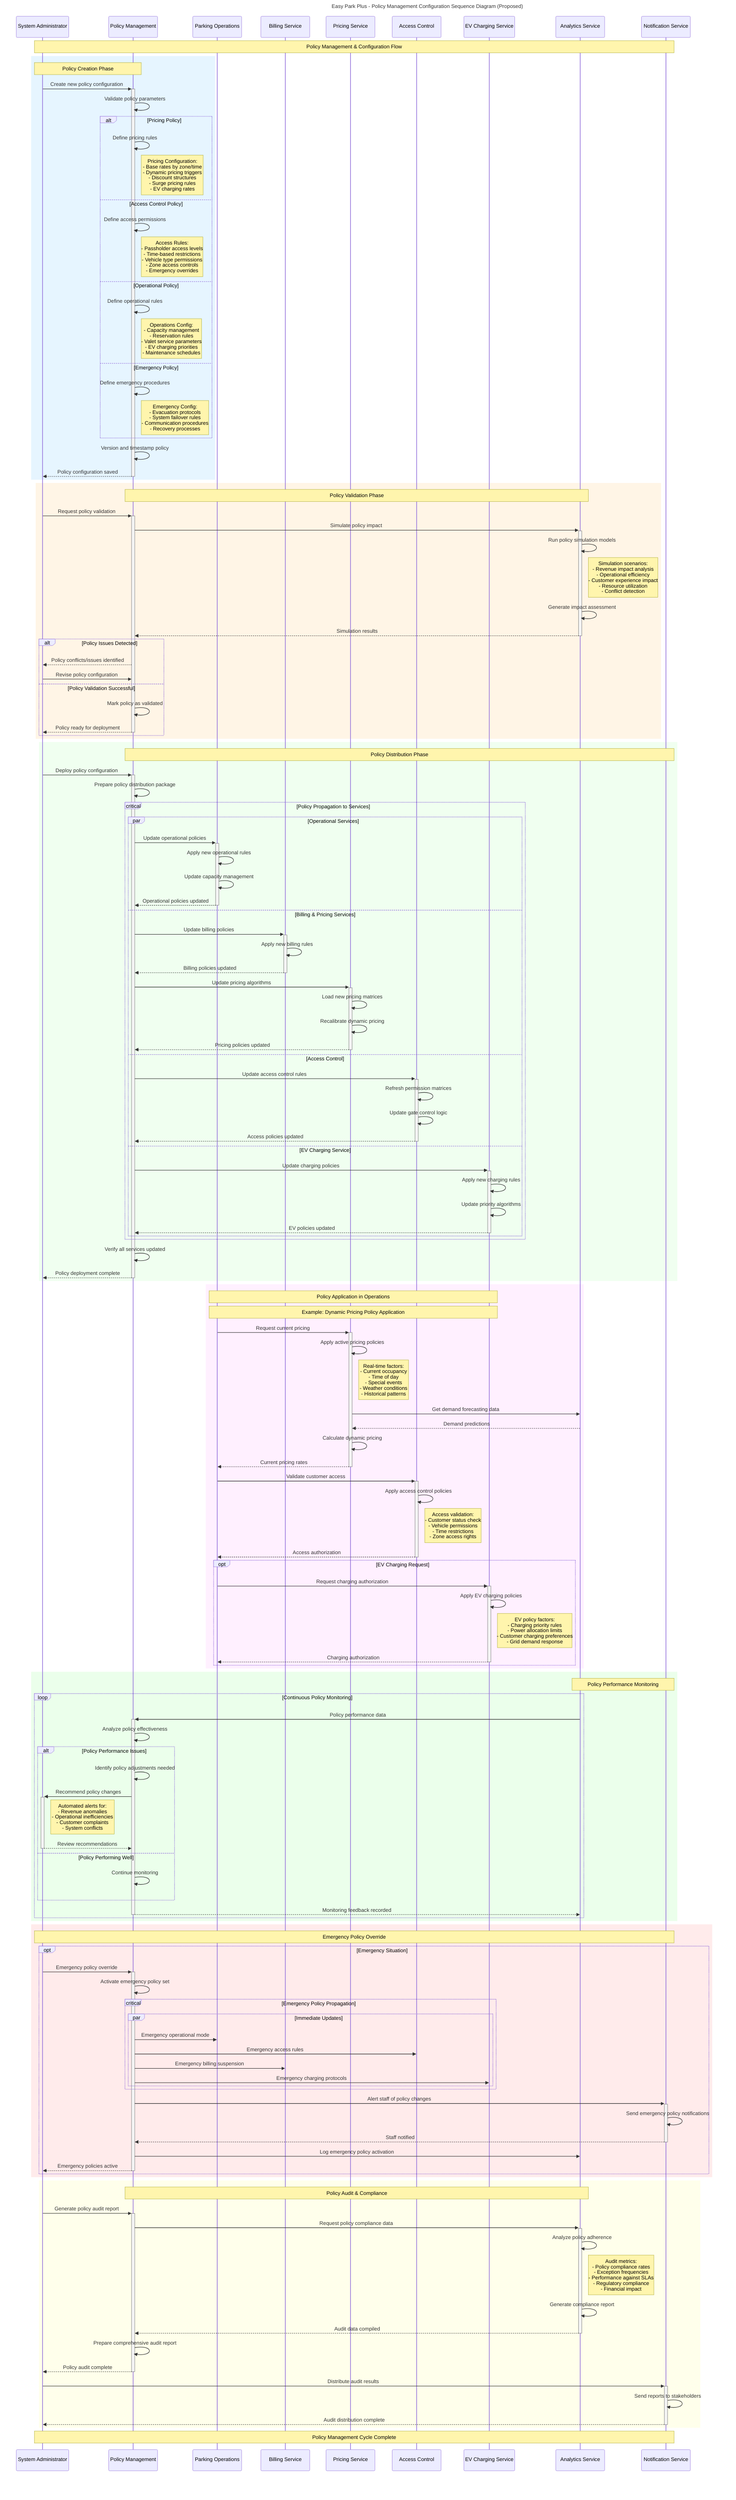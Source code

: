 ---
title: Easy Park Plus - Policy Management Configuration Sequence Diagram (Proposed)
---

sequenceDiagram
    participant Admin as System Administrator
    participant PolicyMgmt as Policy Management
    participant ParkingOps as Parking Operations
    participant Billing as Billing Service
    participant Pricing as Pricing Service
    participant Access as Access Control
    participant EV as EV Charging Service
    participant Analytics as Analytics Service
    participant Notification as Notification Service
    
    Note over Admin, Notification: Policy Management & Configuration Flow

    %% Policy Creation & Definition
    rect rgb(230, 245, 255)
    Note over Admin, PolicyMgmt: Policy Creation Phase
    Admin->>+PolicyMgmt: Create new policy configuration
    PolicyMgmt->>PolicyMgmt: Validate policy parameters
    
    alt Pricing Policy
        PolicyMgmt->>PolicyMgmt: Define pricing rules
        Note right of PolicyMgmt: Pricing Configuration:<br/>- Base rates by zone/time<br/>- Dynamic pricing triggers<br/>- Discount structures<br/>- Surge pricing rules<br/>- EV charging rates
        
    else Access Control Policy
        PolicyMgmt->>PolicyMgmt: Define access permissions
        Note right of PolicyMgmt: Access Rules:<br/>- Passholder access levels<br/>- Time-based restrictions<br/>- Vehicle type permissions<br/>- Zone access controls<br/>- Emergency overrides
        
    else Operational Policy
        PolicyMgmt->>PolicyMgmt: Define operational rules
        Note right of PolicyMgmt: Operations Config:<br/>- Capacity management<br/>- Reservation rules<br/>- Valet service parameters<br/>- EV charging priorities<br/>- Maintenance schedules
        
    else Emergency Policy
        PolicyMgmt->>PolicyMgmt: Define emergency procedures
        Note right of PolicyMgmt: Emergency Config:<br/>- Evacuation protocols<br/>- System failover rules<br/>- Communication procedures<br/>- Recovery processes
    end
    
    PolicyMgmt->>PolicyMgmt: Version and timestamp policy
    PolicyMgmt-->>-Admin: Policy configuration saved
    end

    %% Policy Validation & Testing
    rect rgb(255, 245, 230)
    Note over PolicyMgmt, Analytics: Policy Validation Phase
    Admin->>+PolicyMgmt: Request policy validation
    PolicyMgmt->>+Analytics: Simulate policy impact
    
    Analytics->>Analytics: Run policy simulation models
    Note right of Analytics: Simulation scenarios:<br/>- Revenue impact analysis<br/>- Operational efficiency<br/>- Customer experience impact<br/>- Resource utilization<br/>- Conflict detection
    
    Analytics->>Analytics: Generate impact assessment
    Analytics-->>-PolicyMgmt: Simulation results
    
    alt Policy Issues Detected
        PolicyMgmt-->>Admin: Policy conflicts/issues identified
        Admin->>PolicyMgmt: Revise policy configuration
        
    else Policy Validation Successful
        PolicyMgmt->>PolicyMgmt: Mark policy as validated
        PolicyMgmt-->>-Admin: Policy ready for deployment
    end
    end

    %% Policy Distribution & Propagation
    rect rgb(240, 255, 240)
    Note over PolicyMgmt, Notification: Policy Distribution Phase
    Admin->>+PolicyMgmt: Deploy policy configuration
    PolicyMgmt->>PolicyMgmt: Prepare policy distribution package
    
    critical Policy Propagation to Services
        par Operational Services
            PolicyMgmt->>+ParkingOps: Update operational policies
            ParkingOps->>ParkingOps: Apply new operational rules
            ParkingOps->>ParkingOps: Update capacity management
            ParkingOps-->>-PolicyMgmt: Operational policies updated
            
        and Billing & Pricing Services
            PolicyMgmt->>+Billing: Update billing policies
            Billing->>Billing: Apply new billing rules
            Billing-->>-PolicyMgmt: Billing policies updated
            
            PolicyMgmt->>+Pricing: Update pricing algorithms
            Pricing->>Pricing: Load new pricing matrices
            Pricing->>Pricing: Recalibrate dynamic pricing
            Pricing-->>-PolicyMgmt: Pricing policies updated
            
        and Access Control
            PolicyMgmt->>+Access: Update access control rules
            Access->>Access: Refresh permission matrices
            Access->>Access: Update gate control logic
            Access-->>-PolicyMgmt: Access policies updated
            
        and EV Charging Service
            PolicyMgmt->>+EV: Update charging policies
            EV->>EV: Apply new charging rules
            EV->>EV: Update priority algorithms
            EV-->>-PolicyMgmt: EV policies updated
        end
    end
    
    PolicyMgmt->>PolicyMgmt: Verify all services updated
    PolicyMgmt-->>-Admin: Policy deployment complete
    end

    %% Real-time Policy Application
    rect rgb(255, 240, 255)
    Note over ParkingOps, EV: Policy Application in Operations
    Note over ParkingOps, EV: Example: Dynamic Pricing Policy Application
    
    ParkingOps->>+Pricing: Request current pricing
    Pricing->>Pricing: Apply active pricing policies
    Note right of Pricing: Real-time factors:<br/>- Current occupancy<br/>- Time of day<br/>- Special events<br/>- Weather conditions<br/>- Historical patterns
    
    Pricing->>Analytics: Get demand forecasting data
    Analytics-->>Pricing: Demand predictions
    
    Pricing->>Pricing: Calculate dynamic pricing
    Pricing-->>-ParkingOps: Current pricing rates
    
    ParkingOps->>+Access: Validate customer access
    Access->>Access: Apply access control policies
    Note right of Access: Access validation:<br/>- Customer status check<br/>- Vehicle permissions<br/>- Time restrictions<br/>- Zone access rights
    
    Access-->>-ParkingOps: Access authorization
    
    opt EV Charging Request
        ParkingOps->>+EV: Request charging authorization
        EV->>EV: Apply EV charging policies
        Note right of EV: EV policy factors:<br/>- Charging priority rules<br/>- Power allocation limits<br/>- Customer charging preferences<br/>- Grid demand response
        EV-->>-ParkingOps: Charging authorization
    end
    end

    %% Policy Monitoring & Adjustment
    rect rgb(235, 255, 235)
    Note over Analytics, Notification: Policy Performance Monitoring
    loop Continuous Policy Monitoring
        Analytics->>+PolicyMgmt: Policy performance data
        PolicyMgmt->>PolicyMgmt: Analyze policy effectiveness
        
        alt Policy Performance Issues
            PolicyMgmt->>PolicyMgmt: Identify policy adjustments needed
            PolicyMgmt->>+Admin: Recommend policy changes
            Note right of Admin: Automated alerts for:<br/>- Revenue anomalies<br/>- Operational inefficiencies<br/>- Customer complaints<br/>- System conflicts
            Admin-->>-PolicyMgmt: Review recommendations
            
        else Policy Performing Well
            PolicyMgmt->>PolicyMgmt: Continue monitoring
        end
        
        PolicyMgmt-->>-Analytics: Monitoring feedback recorded
    end
    end

    %% Emergency Policy Override
    rect rgb(255, 235, 235)
    Note over Admin, Notification: Emergency Policy Override
    opt Emergency Situation
        Admin->>+PolicyMgmt: Emergency policy override
        PolicyMgmt->>PolicyMgmt: Activate emergency policy set
        
        critical Emergency Policy Propagation
            par Immediate Updates
                PolicyMgmt->>ParkingOps: Emergency operational mode
                PolicyMgmt->>Access: Emergency access rules
                PolicyMgmt->>Billing: Emergency billing suspension
                PolicyMgmt->>EV: Emergency charging protocols
            end
        end
        
        PolicyMgmt->>+Notification: Alert staff of policy changes
        Notification->>Notification: Send emergency policy notifications
        Notification-->>-PolicyMgmt: Staff notified
        
        PolicyMgmt->>Analytics: Log emergency policy activation
        PolicyMgmt-->>-Admin: Emergency policies active
    end
    end

    %% Policy Audit & Compliance
    rect rgb(255, 255, 235)
    Note over PolicyMgmt, Analytics: Policy Audit & Compliance
    Admin->>+PolicyMgmt: Generate policy audit report
    PolicyMgmt->>+Analytics: Request policy compliance data
    
    Analytics->>Analytics: Analyze policy adherence
    Note right of Analytics: Audit metrics:<br/>- Policy compliance rates<br/>- Exception frequencies<br/>- Performance against SLAs<br/>- Regulatory compliance<br/>- Financial impact
    
    Analytics->>Analytics: Generate compliance report
    Analytics-->>-PolicyMgmt: Audit data compiled
    
    PolicyMgmt->>PolicyMgmt: Prepare comprehensive audit report
    PolicyMgmt-->>-Admin: Policy audit complete
    
    Admin->>+Notification: Distribute audit results
    Notification->>Notification: Send reports to stakeholders
    Notification-->>-Admin: Audit distribution complete
    end

    Note over Admin, Notification: Policy Management Cycle Complete